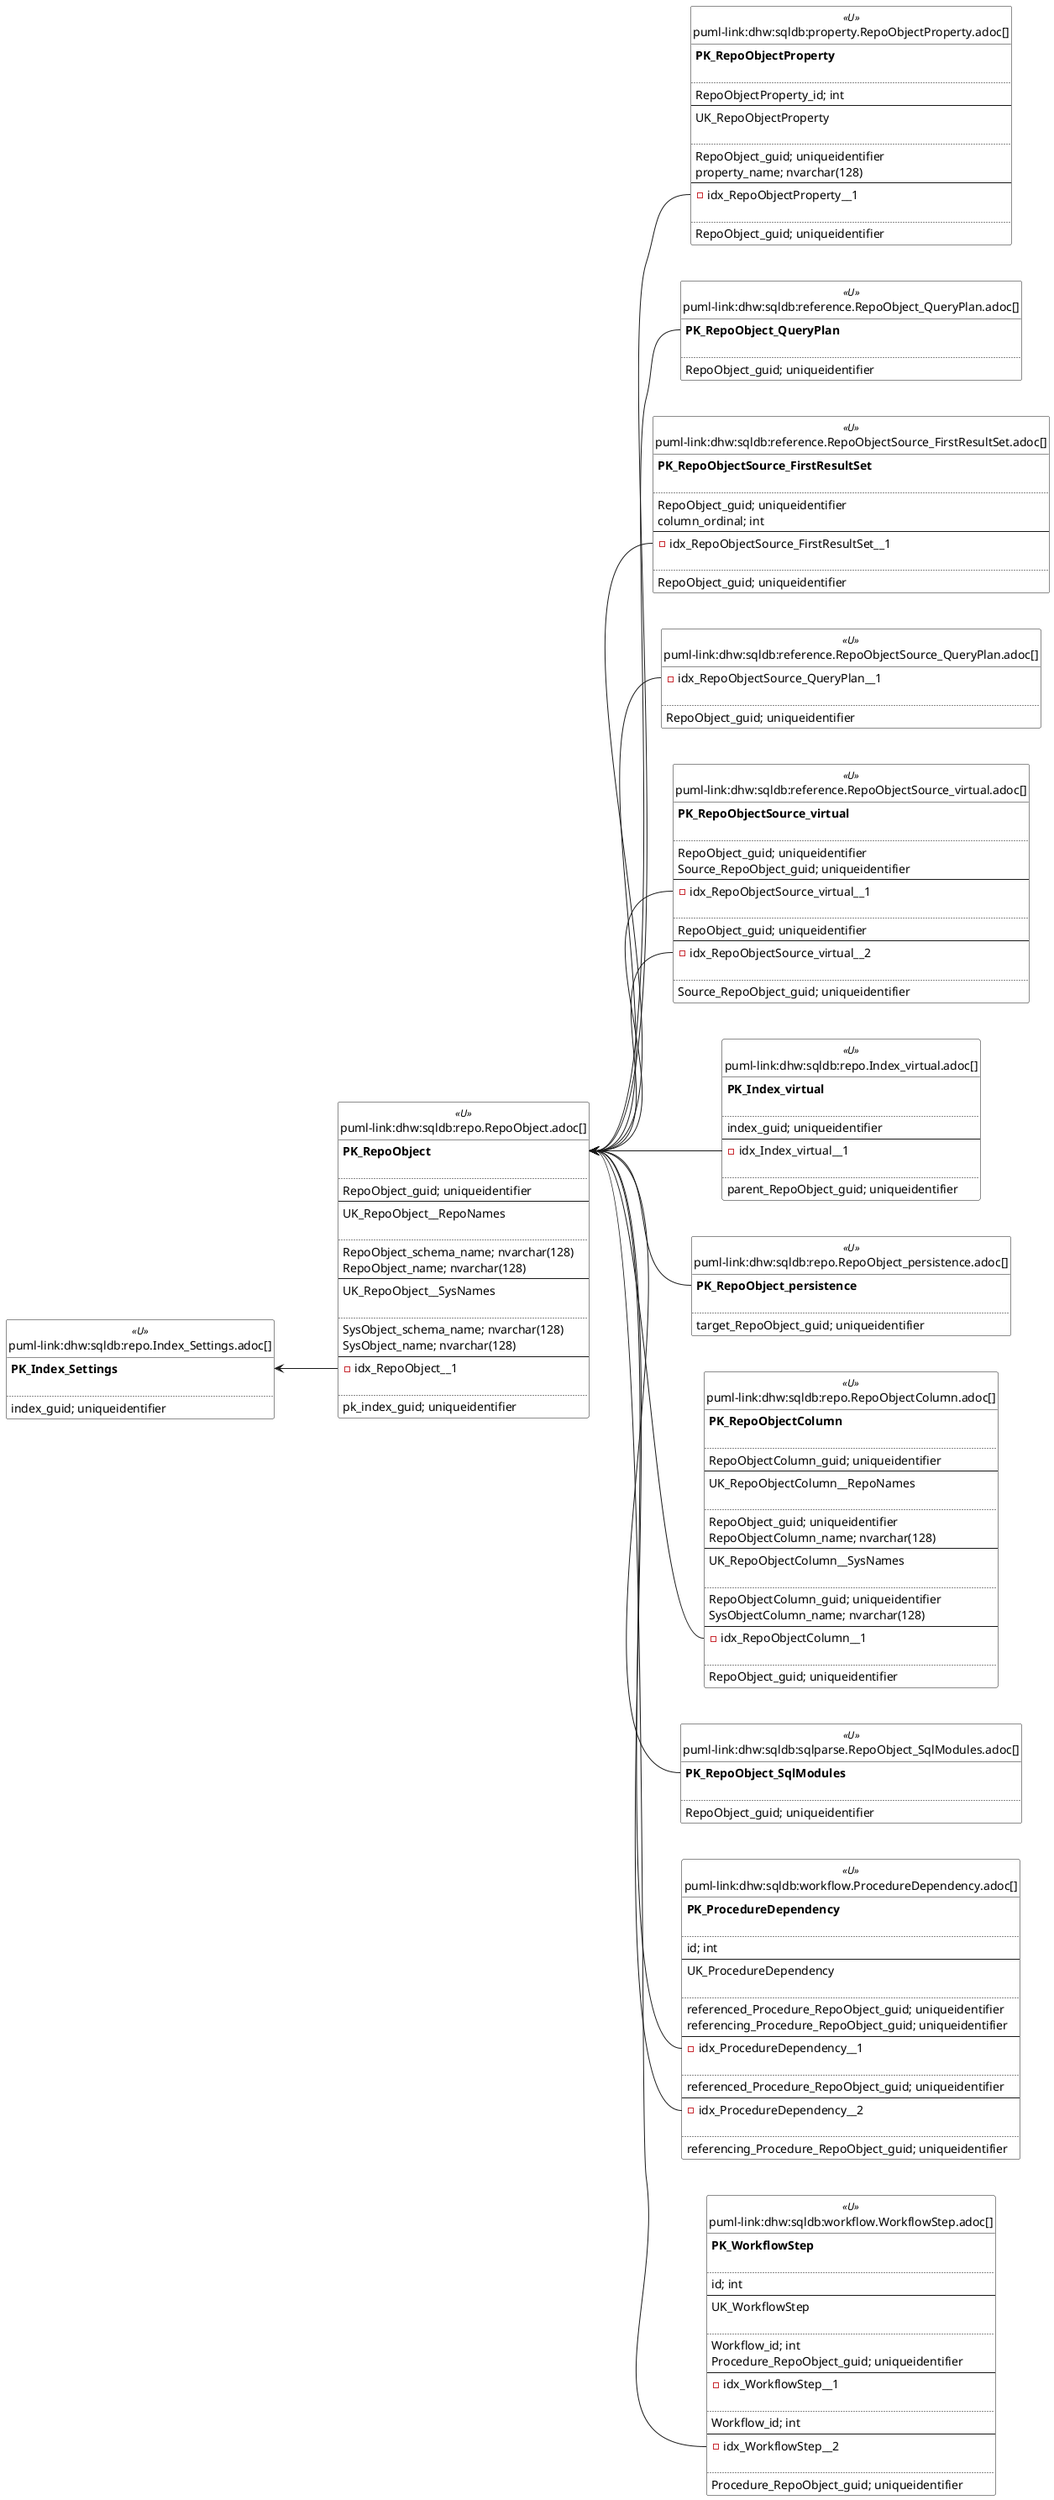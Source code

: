 @startuml
left to right direction
'top to bottom direction
hide circle
'avoide "." issues:
set namespaceSeparator none


skinparam class {
  BackgroundColor White
  BackgroundColor<<FN>> Yellow
  BackgroundColor<<FS>> Yellow
  BackgroundColor<<FT>> LightGray
  BackgroundColor<<IF>> Yellow
  BackgroundColor<<IS>> Yellow
  BackgroundColor<<P>> Aqua
  BackgroundColor<<PC>> Aqua
  BackgroundColor<<SN>> Yellow
  BackgroundColor<<SO>> SlateBlue
  BackgroundColor<<TF>> LightGray
  BackgroundColor<<TR>> Tomato
  BackgroundColor<<U>> White
  BackgroundColor<<V>> WhiteSmoke
  BackgroundColor<<X>> Aqua
  BackgroundColor<<external>> AliceBlue
}


entity "puml-link:dhw:sqldb:property.RepoObjectProperty.adoc[]" as property.RepoObjectProperty << U >> {
**PK_RepoObjectProperty**

..
RepoObjectProperty_id; int
--
UK_RepoObjectProperty

..
RepoObject_guid; uniqueidentifier
property_name; nvarchar(128)
--
- idx_RepoObjectProperty__1

..
RepoObject_guid; uniqueidentifier
}

entity "puml-link:dhw:sqldb:reference.RepoObject_QueryPlan.adoc[]" as reference.RepoObject_QueryPlan << U >> {
**PK_RepoObject_QueryPlan**

..
RepoObject_guid; uniqueidentifier
}

entity "puml-link:dhw:sqldb:reference.RepoObjectSource_FirstResultSet.adoc[]" as reference.RepoObjectSource_FirstResultSet << U >> {
**PK_RepoObjectSource_FirstResultSet**

..
RepoObject_guid; uniqueidentifier
column_ordinal; int
--
- idx_RepoObjectSource_FirstResultSet__1

..
RepoObject_guid; uniqueidentifier
}

entity "puml-link:dhw:sqldb:reference.RepoObjectSource_QueryPlan.adoc[]" as reference.RepoObjectSource_QueryPlan << U >> {
- idx_RepoObjectSource_QueryPlan__1

..
RepoObject_guid; uniqueidentifier
}

entity "puml-link:dhw:sqldb:reference.RepoObjectSource_virtual.adoc[]" as reference.RepoObjectSource_virtual << U >> {
**PK_RepoObjectSource_virtual**

..
RepoObject_guid; uniqueidentifier
Source_RepoObject_guid; uniqueidentifier
--
- idx_RepoObjectSource_virtual__1

..
RepoObject_guid; uniqueidentifier
--
- idx_RepoObjectSource_virtual__2

..
Source_RepoObject_guid; uniqueidentifier
}

entity "puml-link:dhw:sqldb:repo.Index_Settings.adoc[]" as repo.Index_Settings << U >> {
**PK_Index_Settings**

..
index_guid; uniqueidentifier
}

entity "puml-link:dhw:sqldb:repo.Index_virtual.adoc[]" as repo.Index_virtual << U >> {
**PK_Index_virtual**

..
index_guid; uniqueidentifier
--
- idx_Index_virtual__1

..
parent_RepoObject_guid; uniqueidentifier
}

entity "puml-link:dhw:sqldb:repo.RepoObject.adoc[]" as repo.RepoObject << U >> {
**PK_RepoObject**

..
RepoObject_guid; uniqueidentifier
--
UK_RepoObject__RepoNames

..
RepoObject_schema_name; nvarchar(128)
RepoObject_name; nvarchar(128)
--
UK_RepoObject__SysNames

..
SysObject_schema_name; nvarchar(128)
SysObject_name; nvarchar(128)
--
- idx_RepoObject__1

..
pk_index_guid; uniqueidentifier
}

entity "puml-link:dhw:sqldb:repo.RepoObject_persistence.adoc[]" as repo.RepoObject_persistence << U >> {
**PK_RepoObject_persistence**

..
target_RepoObject_guid; uniqueidentifier
}

entity "puml-link:dhw:sqldb:repo.RepoObjectColumn.adoc[]" as repo.RepoObjectColumn << U >> {
**PK_RepoObjectColumn**

..
RepoObjectColumn_guid; uniqueidentifier
--
UK_RepoObjectColumn__RepoNames

..
RepoObject_guid; uniqueidentifier
RepoObjectColumn_name; nvarchar(128)
--
UK_RepoObjectColumn__SysNames

..
RepoObjectColumn_guid; uniqueidentifier
SysObjectColumn_name; nvarchar(128)
--
- idx_RepoObjectColumn__1

..
RepoObject_guid; uniqueidentifier
}

entity "puml-link:dhw:sqldb:sqlparse.RepoObject_SqlModules.adoc[]" as sqlparse.RepoObject_SqlModules << U >> {
**PK_RepoObject_SqlModules**

..
RepoObject_guid; uniqueidentifier
}

entity "puml-link:dhw:sqldb:workflow.ProcedureDependency.adoc[]" as workflow.ProcedureDependency << U >> {
**PK_ProcedureDependency**

..
id; int
--
UK_ProcedureDependency

..
referenced_Procedure_RepoObject_guid; uniqueidentifier
referencing_Procedure_RepoObject_guid; uniqueidentifier
--
- idx_ProcedureDependency__1

..
referenced_Procedure_RepoObject_guid; uniqueidentifier
--
- idx_ProcedureDependency__2

..
referencing_Procedure_RepoObject_guid; uniqueidentifier
}

entity "puml-link:dhw:sqldb:workflow.WorkflowStep.adoc[]" as workflow.WorkflowStep << U >> {
**PK_WorkflowStep**

..
id; int
--
UK_WorkflowStep

..
Workflow_id; int
Procedure_RepoObject_guid; uniqueidentifier
--
- idx_WorkflowStep__1

..
Workflow_id; int
--
- idx_WorkflowStep__2

..
Procedure_RepoObject_guid; uniqueidentifier
}

"repo.Index_Settings::PK_Index_Settings" <-- "repo.RepoObject::idx_RepoObject__1"
"repo.RepoObject::PK_RepoObject" <-- "property.RepoObjectProperty::idx_RepoObjectProperty__1"
"repo.RepoObject::PK_RepoObject" <-- "reference.RepoObject_QueryPlan::PK_RepoObject_QueryPlan"
"repo.RepoObject::PK_RepoObject" <-- "reference.RepoObjectSource_FirstResultSet::idx_RepoObjectSource_FirstResultSet__1"
"repo.RepoObject::PK_RepoObject" <-- "reference.RepoObjectSource_QueryPlan::idx_RepoObjectSource_QueryPlan__1"
"repo.RepoObject::PK_RepoObject" <-- "reference.RepoObjectSource_virtual::idx_RepoObjectSource_virtual__1"
"repo.RepoObject::PK_RepoObject" <-- "reference.RepoObjectSource_virtual::idx_RepoObjectSource_virtual__2"
"repo.RepoObject::PK_RepoObject" <-- "repo.Index_virtual::idx_Index_virtual__1"
"repo.RepoObject::PK_RepoObject" <-- "repo.RepoObject_persistence::PK_RepoObject_persistence"
"repo.RepoObject::PK_RepoObject" <-- "repo.RepoObjectColumn::idx_RepoObjectColumn__1"
"repo.RepoObject::PK_RepoObject" <-- "sqlparse.RepoObject_SqlModules::PK_RepoObject_SqlModules"
"repo.RepoObject::PK_RepoObject" <-- "workflow.ProcedureDependency::idx_ProcedureDependency__2"
"repo.RepoObject::PK_RepoObject" <-- "workflow.ProcedureDependency::idx_ProcedureDependency__1"
"repo.RepoObject::PK_RepoObject" <-- "workflow.WorkflowStep::idx_WorkflowStep__2"
@enduml

